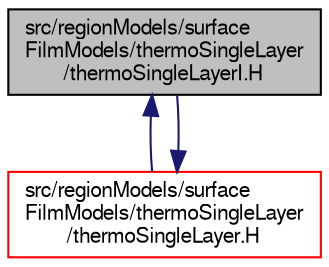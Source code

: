 digraph "src/regionModels/surfaceFilmModels/thermoSingleLayer/thermoSingleLayerI.H"
{
  bgcolor="transparent";
  edge [fontname="FreeSans",fontsize="10",labelfontname="FreeSans",labelfontsize="10"];
  node [fontname="FreeSans",fontsize="10",shape=record];
  Node380 [label="src/regionModels/surface\lFilmModels/thermoSingleLayer\l/thermoSingleLayerI.H",height=0.2,width=0.4,color="black", fillcolor="grey75", style="filled", fontcolor="black"];
  Node380 -> Node381 [dir="back",color="midnightblue",fontsize="10",style="solid",fontname="FreeSans"];
  Node381 [label="src/regionModels/surface\lFilmModels/thermoSingleLayer\l/thermoSingleLayer.H",height=0.2,width=0.4,color="red",URL="$a14408.html"];
  Node381 -> Node380 [dir="back",color="midnightblue",fontsize="10",style="solid",fontname="FreeSans"];
}
